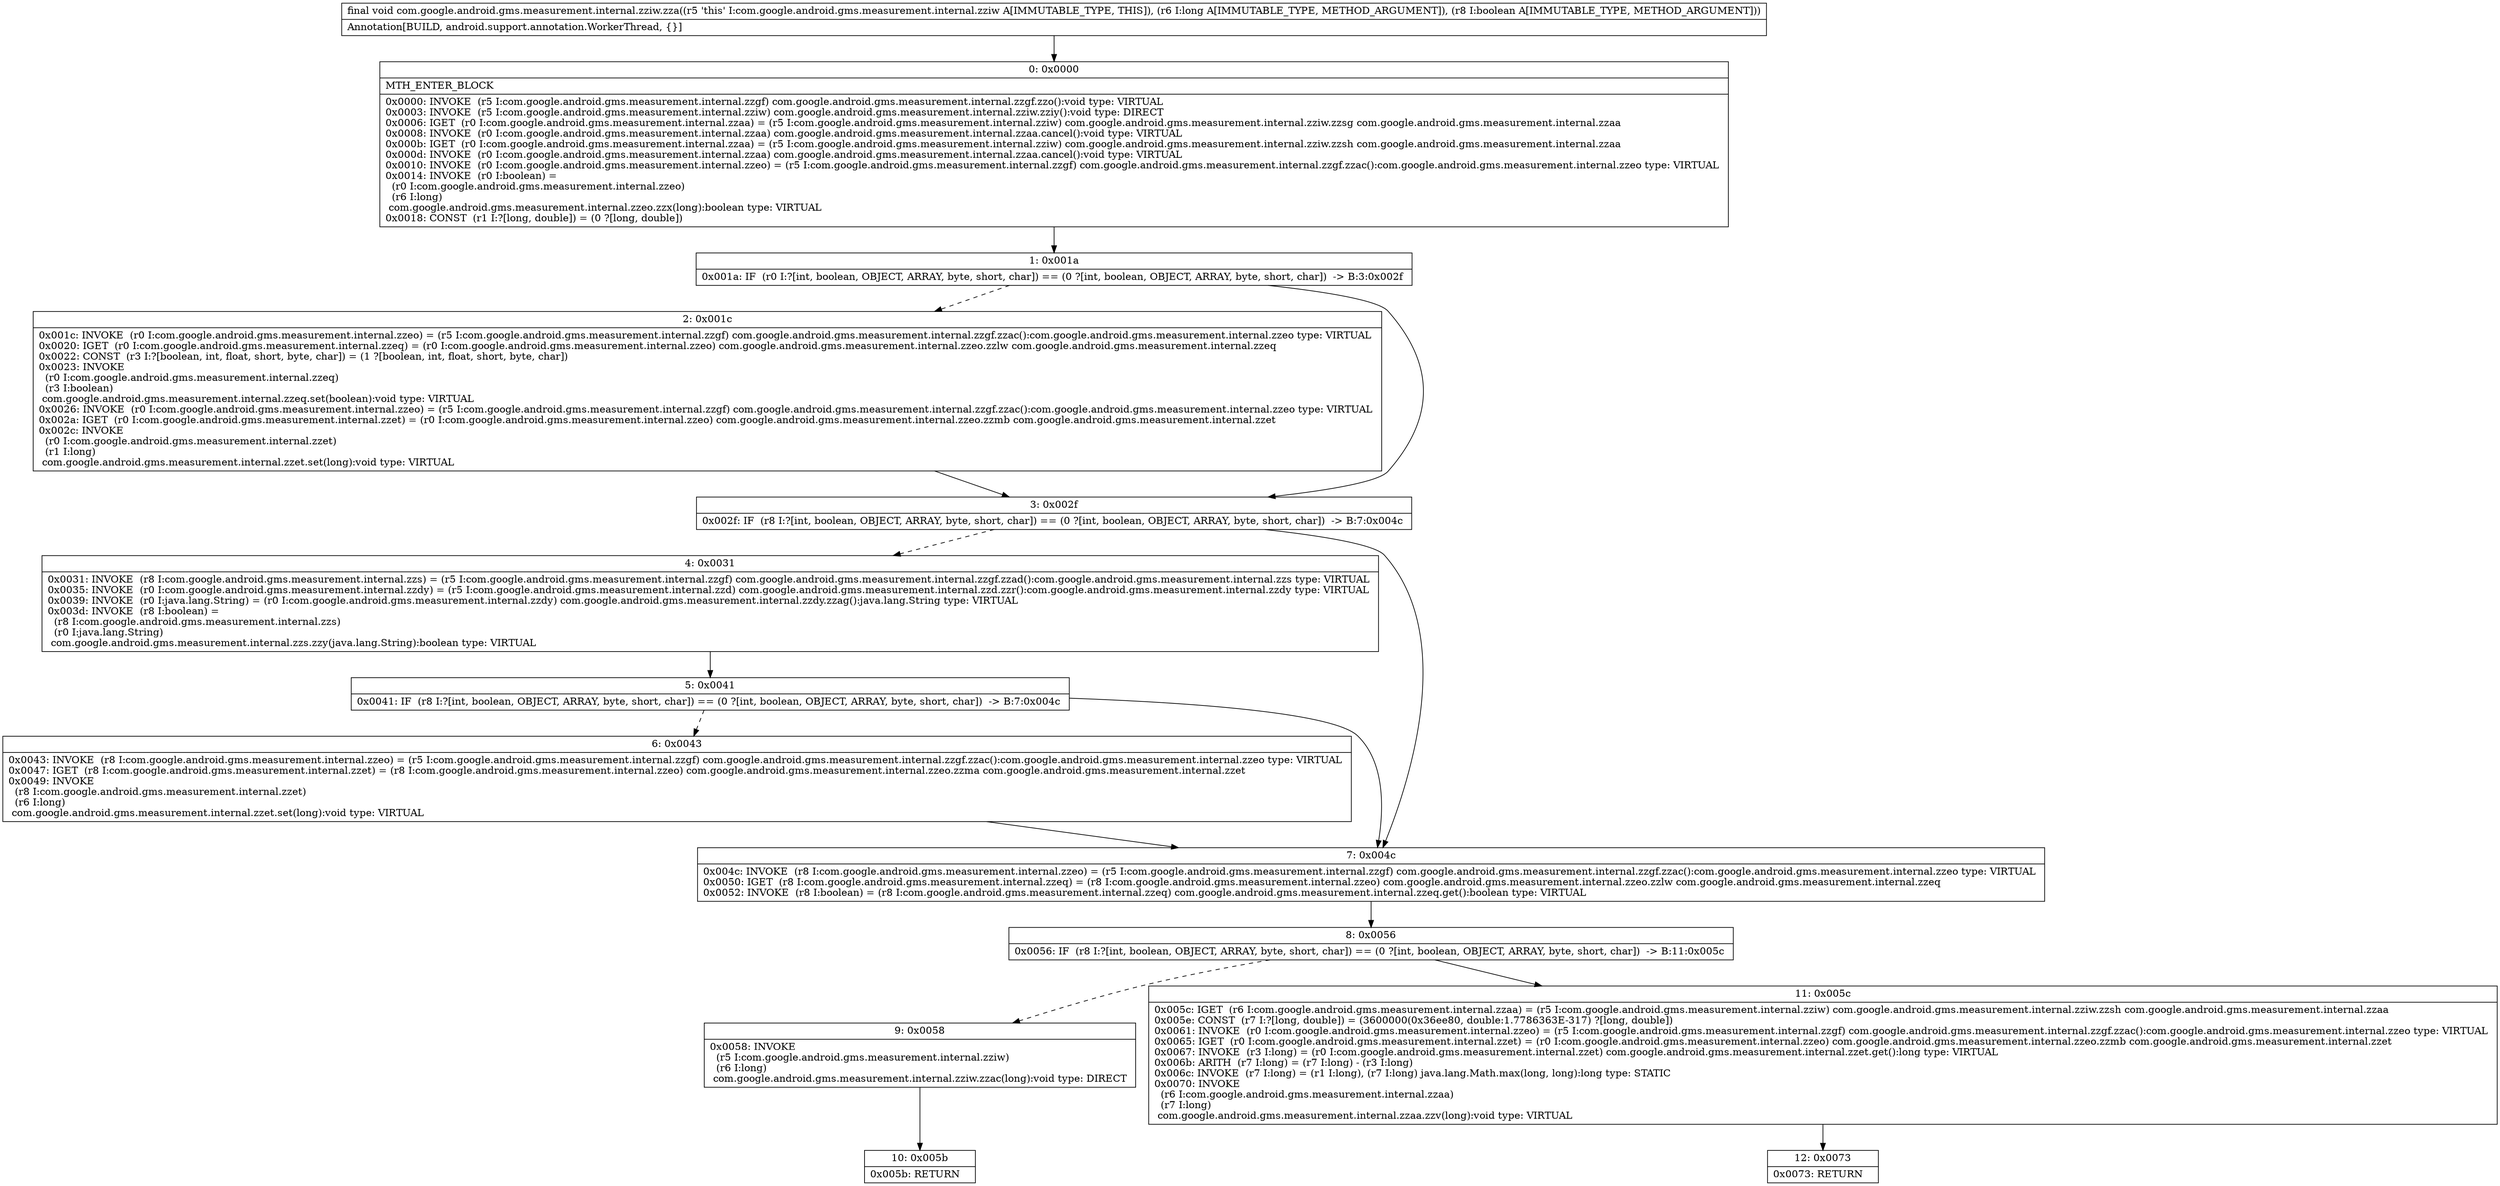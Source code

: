 digraph "CFG forcom.google.android.gms.measurement.internal.zziw.zza(JZ)V" {
Node_0 [shape=record,label="{0\:\ 0x0000|MTH_ENTER_BLOCK\l|0x0000: INVOKE  (r5 I:com.google.android.gms.measurement.internal.zzgf) com.google.android.gms.measurement.internal.zzgf.zzo():void type: VIRTUAL \l0x0003: INVOKE  (r5 I:com.google.android.gms.measurement.internal.zziw) com.google.android.gms.measurement.internal.zziw.zziy():void type: DIRECT \l0x0006: IGET  (r0 I:com.google.android.gms.measurement.internal.zzaa) = (r5 I:com.google.android.gms.measurement.internal.zziw) com.google.android.gms.measurement.internal.zziw.zzsg com.google.android.gms.measurement.internal.zzaa \l0x0008: INVOKE  (r0 I:com.google.android.gms.measurement.internal.zzaa) com.google.android.gms.measurement.internal.zzaa.cancel():void type: VIRTUAL \l0x000b: IGET  (r0 I:com.google.android.gms.measurement.internal.zzaa) = (r5 I:com.google.android.gms.measurement.internal.zziw) com.google.android.gms.measurement.internal.zziw.zzsh com.google.android.gms.measurement.internal.zzaa \l0x000d: INVOKE  (r0 I:com.google.android.gms.measurement.internal.zzaa) com.google.android.gms.measurement.internal.zzaa.cancel():void type: VIRTUAL \l0x0010: INVOKE  (r0 I:com.google.android.gms.measurement.internal.zzeo) = (r5 I:com.google.android.gms.measurement.internal.zzgf) com.google.android.gms.measurement.internal.zzgf.zzac():com.google.android.gms.measurement.internal.zzeo type: VIRTUAL \l0x0014: INVOKE  (r0 I:boolean) = \l  (r0 I:com.google.android.gms.measurement.internal.zzeo)\l  (r6 I:long)\l com.google.android.gms.measurement.internal.zzeo.zzx(long):boolean type: VIRTUAL \l0x0018: CONST  (r1 I:?[long, double]) = (0 ?[long, double]) \l}"];
Node_1 [shape=record,label="{1\:\ 0x001a|0x001a: IF  (r0 I:?[int, boolean, OBJECT, ARRAY, byte, short, char]) == (0 ?[int, boolean, OBJECT, ARRAY, byte, short, char])  \-\> B:3:0x002f \l}"];
Node_2 [shape=record,label="{2\:\ 0x001c|0x001c: INVOKE  (r0 I:com.google.android.gms.measurement.internal.zzeo) = (r5 I:com.google.android.gms.measurement.internal.zzgf) com.google.android.gms.measurement.internal.zzgf.zzac():com.google.android.gms.measurement.internal.zzeo type: VIRTUAL \l0x0020: IGET  (r0 I:com.google.android.gms.measurement.internal.zzeq) = (r0 I:com.google.android.gms.measurement.internal.zzeo) com.google.android.gms.measurement.internal.zzeo.zzlw com.google.android.gms.measurement.internal.zzeq \l0x0022: CONST  (r3 I:?[boolean, int, float, short, byte, char]) = (1 ?[boolean, int, float, short, byte, char]) \l0x0023: INVOKE  \l  (r0 I:com.google.android.gms.measurement.internal.zzeq)\l  (r3 I:boolean)\l com.google.android.gms.measurement.internal.zzeq.set(boolean):void type: VIRTUAL \l0x0026: INVOKE  (r0 I:com.google.android.gms.measurement.internal.zzeo) = (r5 I:com.google.android.gms.measurement.internal.zzgf) com.google.android.gms.measurement.internal.zzgf.zzac():com.google.android.gms.measurement.internal.zzeo type: VIRTUAL \l0x002a: IGET  (r0 I:com.google.android.gms.measurement.internal.zzet) = (r0 I:com.google.android.gms.measurement.internal.zzeo) com.google.android.gms.measurement.internal.zzeo.zzmb com.google.android.gms.measurement.internal.zzet \l0x002c: INVOKE  \l  (r0 I:com.google.android.gms.measurement.internal.zzet)\l  (r1 I:long)\l com.google.android.gms.measurement.internal.zzet.set(long):void type: VIRTUAL \l}"];
Node_3 [shape=record,label="{3\:\ 0x002f|0x002f: IF  (r8 I:?[int, boolean, OBJECT, ARRAY, byte, short, char]) == (0 ?[int, boolean, OBJECT, ARRAY, byte, short, char])  \-\> B:7:0x004c \l}"];
Node_4 [shape=record,label="{4\:\ 0x0031|0x0031: INVOKE  (r8 I:com.google.android.gms.measurement.internal.zzs) = (r5 I:com.google.android.gms.measurement.internal.zzgf) com.google.android.gms.measurement.internal.zzgf.zzad():com.google.android.gms.measurement.internal.zzs type: VIRTUAL \l0x0035: INVOKE  (r0 I:com.google.android.gms.measurement.internal.zzdy) = (r5 I:com.google.android.gms.measurement.internal.zzd) com.google.android.gms.measurement.internal.zzd.zzr():com.google.android.gms.measurement.internal.zzdy type: VIRTUAL \l0x0039: INVOKE  (r0 I:java.lang.String) = (r0 I:com.google.android.gms.measurement.internal.zzdy) com.google.android.gms.measurement.internal.zzdy.zzag():java.lang.String type: VIRTUAL \l0x003d: INVOKE  (r8 I:boolean) = \l  (r8 I:com.google.android.gms.measurement.internal.zzs)\l  (r0 I:java.lang.String)\l com.google.android.gms.measurement.internal.zzs.zzy(java.lang.String):boolean type: VIRTUAL \l}"];
Node_5 [shape=record,label="{5\:\ 0x0041|0x0041: IF  (r8 I:?[int, boolean, OBJECT, ARRAY, byte, short, char]) == (0 ?[int, boolean, OBJECT, ARRAY, byte, short, char])  \-\> B:7:0x004c \l}"];
Node_6 [shape=record,label="{6\:\ 0x0043|0x0043: INVOKE  (r8 I:com.google.android.gms.measurement.internal.zzeo) = (r5 I:com.google.android.gms.measurement.internal.zzgf) com.google.android.gms.measurement.internal.zzgf.zzac():com.google.android.gms.measurement.internal.zzeo type: VIRTUAL \l0x0047: IGET  (r8 I:com.google.android.gms.measurement.internal.zzet) = (r8 I:com.google.android.gms.measurement.internal.zzeo) com.google.android.gms.measurement.internal.zzeo.zzma com.google.android.gms.measurement.internal.zzet \l0x0049: INVOKE  \l  (r8 I:com.google.android.gms.measurement.internal.zzet)\l  (r6 I:long)\l com.google.android.gms.measurement.internal.zzet.set(long):void type: VIRTUAL \l}"];
Node_7 [shape=record,label="{7\:\ 0x004c|0x004c: INVOKE  (r8 I:com.google.android.gms.measurement.internal.zzeo) = (r5 I:com.google.android.gms.measurement.internal.zzgf) com.google.android.gms.measurement.internal.zzgf.zzac():com.google.android.gms.measurement.internal.zzeo type: VIRTUAL \l0x0050: IGET  (r8 I:com.google.android.gms.measurement.internal.zzeq) = (r8 I:com.google.android.gms.measurement.internal.zzeo) com.google.android.gms.measurement.internal.zzeo.zzlw com.google.android.gms.measurement.internal.zzeq \l0x0052: INVOKE  (r8 I:boolean) = (r8 I:com.google.android.gms.measurement.internal.zzeq) com.google.android.gms.measurement.internal.zzeq.get():boolean type: VIRTUAL \l}"];
Node_8 [shape=record,label="{8\:\ 0x0056|0x0056: IF  (r8 I:?[int, boolean, OBJECT, ARRAY, byte, short, char]) == (0 ?[int, boolean, OBJECT, ARRAY, byte, short, char])  \-\> B:11:0x005c \l}"];
Node_9 [shape=record,label="{9\:\ 0x0058|0x0058: INVOKE  \l  (r5 I:com.google.android.gms.measurement.internal.zziw)\l  (r6 I:long)\l com.google.android.gms.measurement.internal.zziw.zzac(long):void type: DIRECT \l}"];
Node_10 [shape=record,label="{10\:\ 0x005b|0x005b: RETURN   \l}"];
Node_11 [shape=record,label="{11\:\ 0x005c|0x005c: IGET  (r6 I:com.google.android.gms.measurement.internal.zzaa) = (r5 I:com.google.android.gms.measurement.internal.zziw) com.google.android.gms.measurement.internal.zziw.zzsh com.google.android.gms.measurement.internal.zzaa \l0x005e: CONST  (r7 I:?[long, double]) = (3600000(0x36ee80, double:1.7786363E\-317) ?[long, double]) \l0x0061: INVOKE  (r0 I:com.google.android.gms.measurement.internal.zzeo) = (r5 I:com.google.android.gms.measurement.internal.zzgf) com.google.android.gms.measurement.internal.zzgf.zzac():com.google.android.gms.measurement.internal.zzeo type: VIRTUAL \l0x0065: IGET  (r0 I:com.google.android.gms.measurement.internal.zzet) = (r0 I:com.google.android.gms.measurement.internal.zzeo) com.google.android.gms.measurement.internal.zzeo.zzmb com.google.android.gms.measurement.internal.zzet \l0x0067: INVOKE  (r3 I:long) = (r0 I:com.google.android.gms.measurement.internal.zzet) com.google.android.gms.measurement.internal.zzet.get():long type: VIRTUAL \l0x006b: ARITH  (r7 I:long) = (r7 I:long) \- (r3 I:long) \l0x006c: INVOKE  (r7 I:long) = (r1 I:long), (r7 I:long) java.lang.Math.max(long, long):long type: STATIC \l0x0070: INVOKE  \l  (r6 I:com.google.android.gms.measurement.internal.zzaa)\l  (r7 I:long)\l com.google.android.gms.measurement.internal.zzaa.zzv(long):void type: VIRTUAL \l}"];
Node_12 [shape=record,label="{12\:\ 0x0073|0x0073: RETURN   \l}"];
MethodNode[shape=record,label="{final void com.google.android.gms.measurement.internal.zziw.zza((r5 'this' I:com.google.android.gms.measurement.internal.zziw A[IMMUTABLE_TYPE, THIS]), (r6 I:long A[IMMUTABLE_TYPE, METHOD_ARGUMENT]), (r8 I:boolean A[IMMUTABLE_TYPE, METHOD_ARGUMENT]))  | Annotation[BUILD, android.support.annotation.WorkerThread, \{\}]\l}"];
MethodNode -> Node_0;
Node_0 -> Node_1;
Node_1 -> Node_2[style=dashed];
Node_1 -> Node_3;
Node_2 -> Node_3;
Node_3 -> Node_4[style=dashed];
Node_3 -> Node_7;
Node_4 -> Node_5;
Node_5 -> Node_6[style=dashed];
Node_5 -> Node_7;
Node_6 -> Node_7;
Node_7 -> Node_8;
Node_8 -> Node_9[style=dashed];
Node_8 -> Node_11;
Node_9 -> Node_10;
Node_11 -> Node_12;
}

